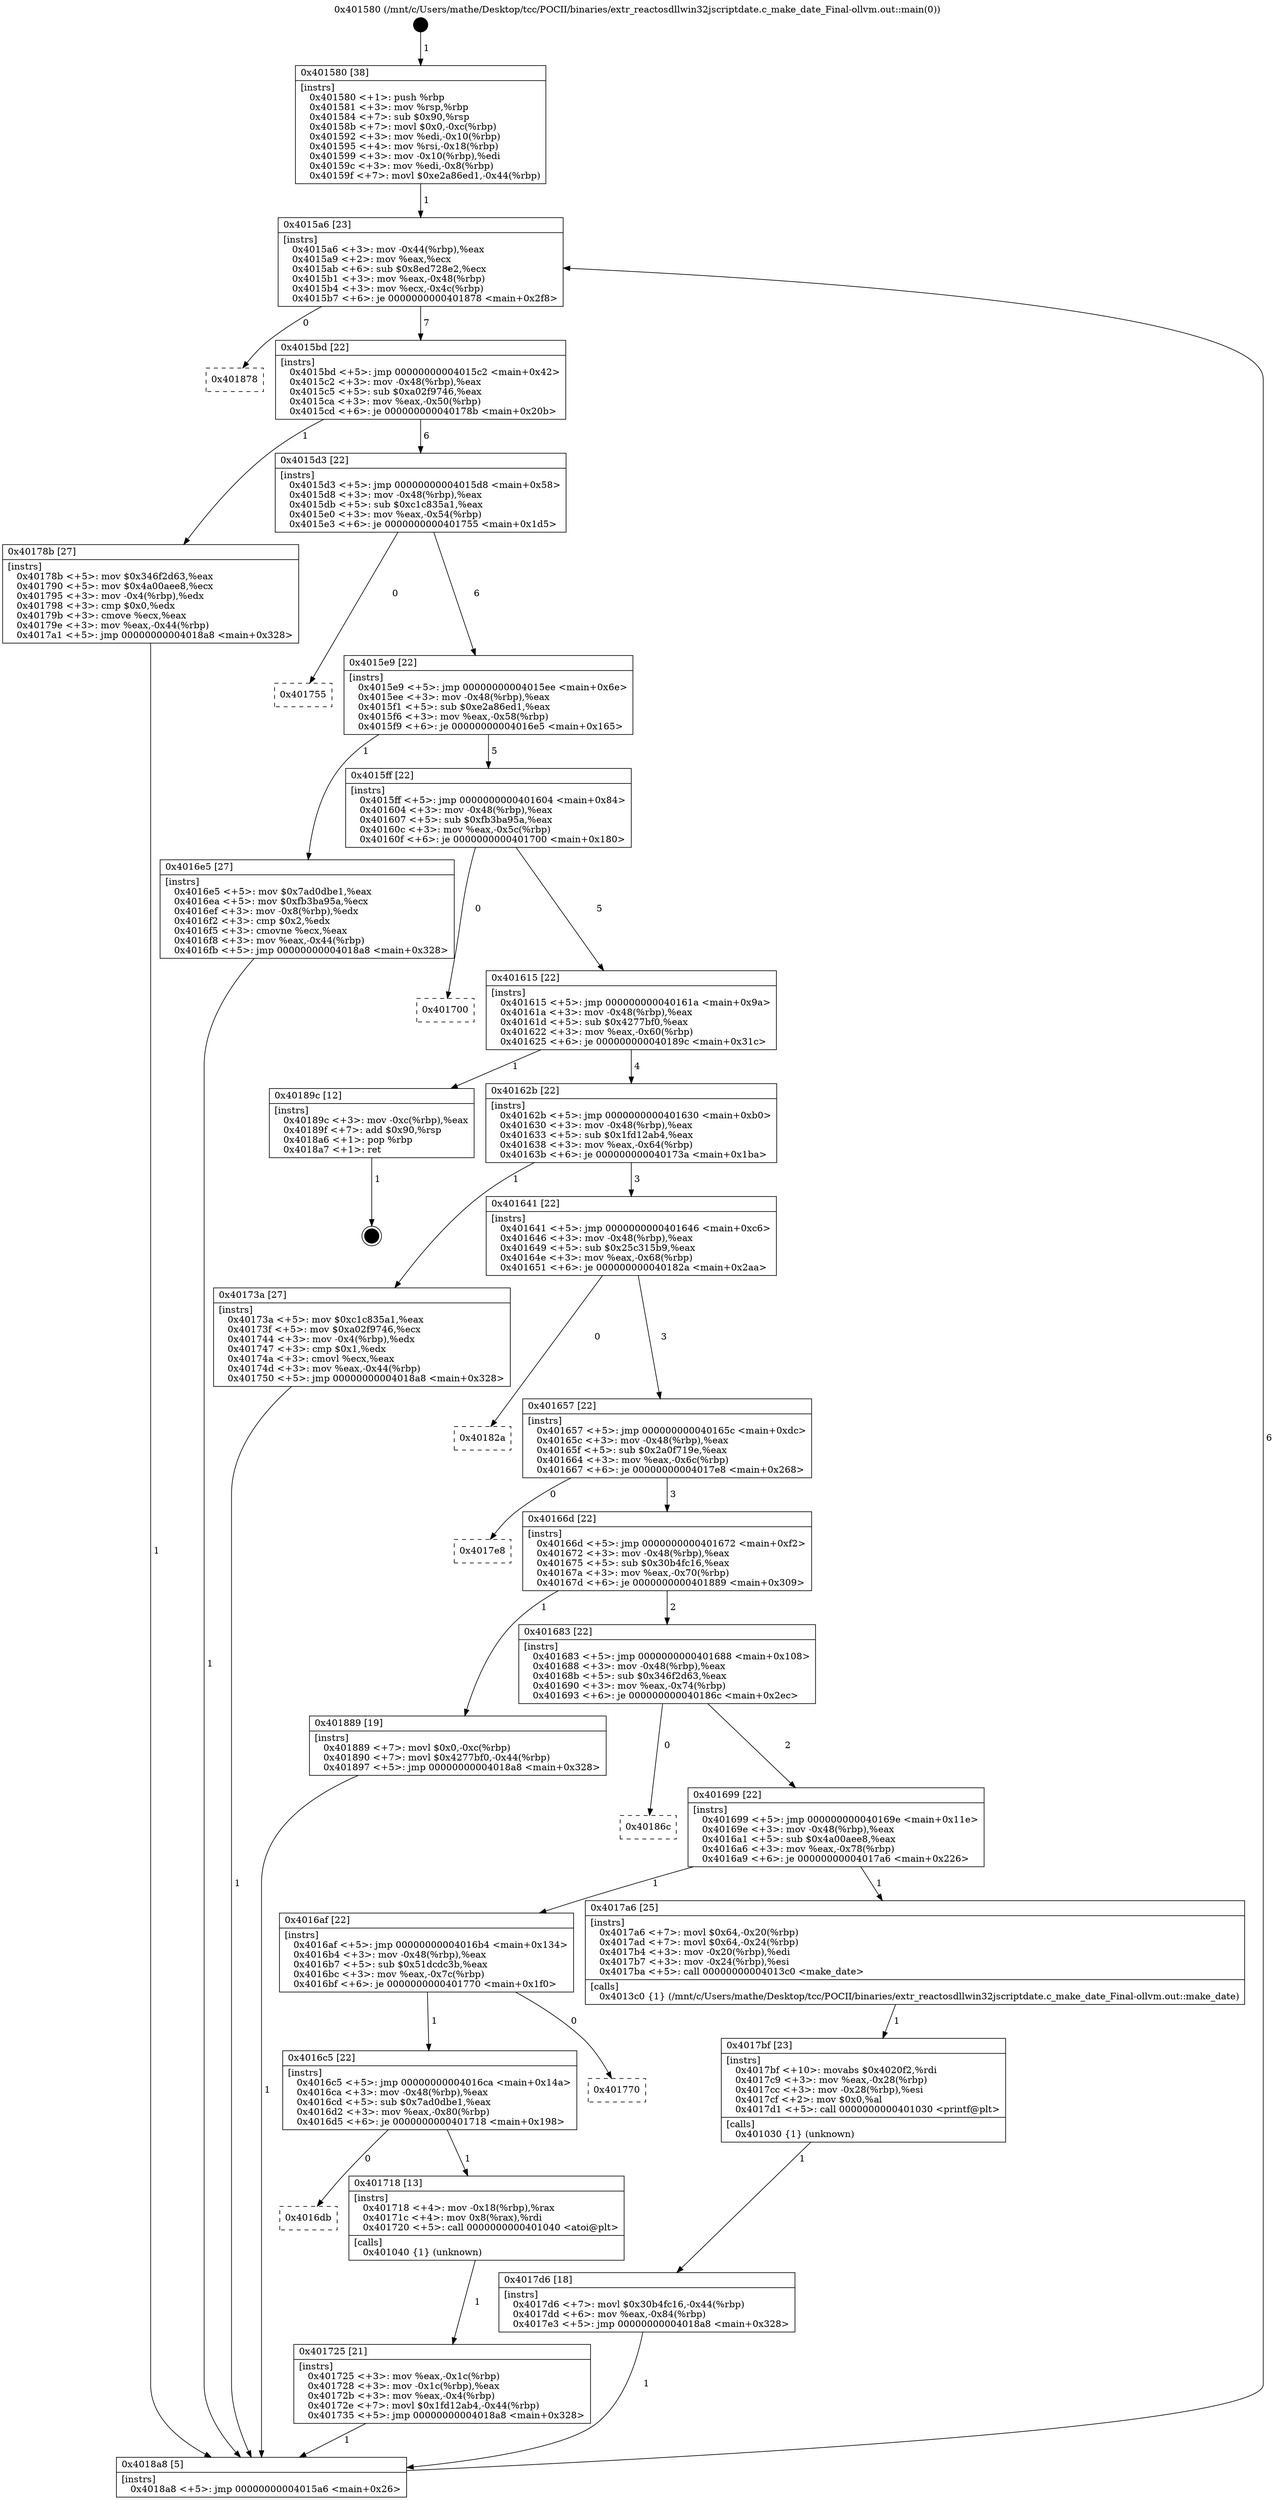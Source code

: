 digraph "0x401580" {
  label = "0x401580 (/mnt/c/Users/mathe/Desktop/tcc/POCII/binaries/extr_reactosdllwin32jscriptdate.c_make_date_Final-ollvm.out::main(0))"
  labelloc = "t"
  node[shape=record]

  Entry [label="",width=0.3,height=0.3,shape=circle,fillcolor=black,style=filled]
  "0x4015a6" [label="{
     0x4015a6 [23]\l
     | [instrs]\l
     &nbsp;&nbsp;0x4015a6 \<+3\>: mov -0x44(%rbp),%eax\l
     &nbsp;&nbsp;0x4015a9 \<+2\>: mov %eax,%ecx\l
     &nbsp;&nbsp;0x4015ab \<+6\>: sub $0x8ed728e2,%ecx\l
     &nbsp;&nbsp;0x4015b1 \<+3\>: mov %eax,-0x48(%rbp)\l
     &nbsp;&nbsp;0x4015b4 \<+3\>: mov %ecx,-0x4c(%rbp)\l
     &nbsp;&nbsp;0x4015b7 \<+6\>: je 0000000000401878 \<main+0x2f8\>\l
  }"]
  "0x401878" [label="{
     0x401878\l
  }", style=dashed]
  "0x4015bd" [label="{
     0x4015bd [22]\l
     | [instrs]\l
     &nbsp;&nbsp;0x4015bd \<+5\>: jmp 00000000004015c2 \<main+0x42\>\l
     &nbsp;&nbsp;0x4015c2 \<+3\>: mov -0x48(%rbp),%eax\l
     &nbsp;&nbsp;0x4015c5 \<+5\>: sub $0xa02f9746,%eax\l
     &nbsp;&nbsp;0x4015ca \<+3\>: mov %eax,-0x50(%rbp)\l
     &nbsp;&nbsp;0x4015cd \<+6\>: je 000000000040178b \<main+0x20b\>\l
  }"]
  Exit [label="",width=0.3,height=0.3,shape=circle,fillcolor=black,style=filled,peripheries=2]
  "0x40178b" [label="{
     0x40178b [27]\l
     | [instrs]\l
     &nbsp;&nbsp;0x40178b \<+5\>: mov $0x346f2d63,%eax\l
     &nbsp;&nbsp;0x401790 \<+5\>: mov $0x4a00aee8,%ecx\l
     &nbsp;&nbsp;0x401795 \<+3\>: mov -0x4(%rbp),%edx\l
     &nbsp;&nbsp;0x401798 \<+3\>: cmp $0x0,%edx\l
     &nbsp;&nbsp;0x40179b \<+3\>: cmove %ecx,%eax\l
     &nbsp;&nbsp;0x40179e \<+3\>: mov %eax,-0x44(%rbp)\l
     &nbsp;&nbsp;0x4017a1 \<+5\>: jmp 00000000004018a8 \<main+0x328\>\l
  }"]
  "0x4015d3" [label="{
     0x4015d3 [22]\l
     | [instrs]\l
     &nbsp;&nbsp;0x4015d3 \<+5\>: jmp 00000000004015d8 \<main+0x58\>\l
     &nbsp;&nbsp;0x4015d8 \<+3\>: mov -0x48(%rbp),%eax\l
     &nbsp;&nbsp;0x4015db \<+5\>: sub $0xc1c835a1,%eax\l
     &nbsp;&nbsp;0x4015e0 \<+3\>: mov %eax,-0x54(%rbp)\l
     &nbsp;&nbsp;0x4015e3 \<+6\>: je 0000000000401755 \<main+0x1d5\>\l
  }"]
  "0x4017d6" [label="{
     0x4017d6 [18]\l
     | [instrs]\l
     &nbsp;&nbsp;0x4017d6 \<+7\>: movl $0x30b4fc16,-0x44(%rbp)\l
     &nbsp;&nbsp;0x4017dd \<+6\>: mov %eax,-0x84(%rbp)\l
     &nbsp;&nbsp;0x4017e3 \<+5\>: jmp 00000000004018a8 \<main+0x328\>\l
  }"]
  "0x401755" [label="{
     0x401755\l
  }", style=dashed]
  "0x4015e9" [label="{
     0x4015e9 [22]\l
     | [instrs]\l
     &nbsp;&nbsp;0x4015e9 \<+5\>: jmp 00000000004015ee \<main+0x6e\>\l
     &nbsp;&nbsp;0x4015ee \<+3\>: mov -0x48(%rbp),%eax\l
     &nbsp;&nbsp;0x4015f1 \<+5\>: sub $0xe2a86ed1,%eax\l
     &nbsp;&nbsp;0x4015f6 \<+3\>: mov %eax,-0x58(%rbp)\l
     &nbsp;&nbsp;0x4015f9 \<+6\>: je 00000000004016e5 \<main+0x165\>\l
  }"]
  "0x4017bf" [label="{
     0x4017bf [23]\l
     | [instrs]\l
     &nbsp;&nbsp;0x4017bf \<+10\>: movabs $0x4020f2,%rdi\l
     &nbsp;&nbsp;0x4017c9 \<+3\>: mov %eax,-0x28(%rbp)\l
     &nbsp;&nbsp;0x4017cc \<+3\>: mov -0x28(%rbp),%esi\l
     &nbsp;&nbsp;0x4017cf \<+2\>: mov $0x0,%al\l
     &nbsp;&nbsp;0x4017d1 \<+5\>: call 0000000000401030 \<printf@plt\>\l
     | [calls]\l
     &nbsp;&nbsp;0x401030 \{1\} (unknown)\l
  }"]
  "0x4016e5" [label="{
     0x4016e5 [27]\l
     | [instrs]\l
     &nbsp;&nbsp;0x4016e5 \<+5\>: mov $0x7ad0dbe1,%eax\l
     &nbsp;&nbsp;0x4016ea \<+5\>: mov $0xfb3ba95a,%ecx\l
     &nbsp;&nbsp;0x4016ef \<+3\>: mov -0x8(%rbp),%edx\l
     &nbsp;&nbsp;0x4016f2 \<+3\>: cmp $0x2,%edx\l
     &nbsp;&nbsp;0x4016f5 \<+3\>: cmovne %ecx,%eax\l
     &nbsp;&nbsp;0x4016f8 \<+3\>: mov %eax,-0x44(%rbp)\l
     &nbsp;&nbsp;0x4016fb \<+5\>: jmp 00000000004018a8 \<main+0x328\>\l
  }"]
  "0x4015ff" [label="{
     0x4015ff [22]\l
     | [instrs]\l
     &nbsp;&nbsp;0x4015ff \<+5\>: jmp 0000000000401604 \<main+0x84\>\l
     &nbsp;&nbsp;0x401604 \<+3\>: mov -0x48(%rbp),%eax\l
     &nbsp;&nbsp;0x401607 \<+5\>: sub $0xfb3ba95a,%eax\l
     &nbsp;&nbsp;0x40160c \<+3\>: mov %eax,-0x5c(%rbp)\l
     &nbsp;&nbsp;0x40160f \<+6\>: je 0000000000401700 \<main+0x180\>\l
  }"]
  "0x4018a8" [label="{
     0x4018a8 [5]\l
     | [instrs]\l
     &nbsp;&nbsp;0x4018a8 \<+5\>: jmp 00000000004015a6 \<main+0x26\>\l
  }"]
  "0x401580" [label="{
     0x401580 [38]\l
     | [instrs]\l
     &nbsp;&nbsp;0x401580 \<+1\>: push %rbp\l
     &nbsp;&nbsp;0x401581 \<+3\>: mov %rsp,%rbp\l
     &nbsp;&nbsp;0x401584 \<+7\>: sub $0x90,%rsp\l
     &nbsp;&nbsp;0x40158b \<+7\>: movl $0x0,-0xc(%rbp)\l
     &nbsp;&nbsp;0x401592 \<+3\>: mov %edi,-0x10(%rbp)\l
     &nbsp;&nbsp;0x401595 \<+4\>: mov %rsi,-0x18(%rbp)\l
     &nbsp;&nbsp;0x401599 \<+3\>: mov -0x10(%rbp),%edi\l
     &nbsp;&nbsp;0x40159c \<+3\>: mov %edi,-0x8(%rbp)\l
     &nbsp;&nbsp;0x40159f \<+7\>: movl $0xe2a86ed1,-0x44(%rbp)\l
  }"]
  "0x401725" [label="{
     0x401725 [21]\l
     | [instrs]\l
     &nbsp;&nbsp;0x401725 \<+3\>: mov %eax,-0x1c(%rbp)\l
     &nbsp;&nbsp;0x401728 \<+3\>: mov -0x1c(%rbp),%eax\l
     &nbsp;&nbsp;0x40172b \<+3\>: mov %eax,-0x4(%rbp)\l
     &nbsp;&nbsp;0x40172e \<+7\>: movl $0x1fd12ab4,-0x44(%rbp)\l
     &nbsp;&nbsp;0x401735 \<+5\>: jmp 00000000004018a8 \<main+0x328\>\l
  }"]
  "0x401700" [label="{
     0x401700\l
  }", style=dashed]
  "0x401615" [label="{
     0x401615 [22]\l
     | [instrs]\l
     &nbsp;&nbsp;0x401615 \<+5\>: jmp 000000000040161a \<main+0x9a\>\l
     &nbsp;&nbsp;0x40161a \<+3\>: mov -0x48(%rbp),%eax\l
     &nbsp;&nbsp;0x40161d \<+5\>: sub $0x4277bf0,%eax\l
     &nbsp;&nbsp;0x401622 \<+3\>: mov %eax,-0x60(%rbp)\l
     &nbsp;&nbsp;0x401625 \<+6\>: je 000000000040189c \<main+0x31c\>\l
  }"]
  "0x4016db" [label="{
     0x4016db\l
  }", style=dashed]
  "0x40189c" [label="{
     0x40189c [12]\l
     | [instrs]\l
     &nbsp;&nbsp;0x40189c \<+3\>: mov -0xc(%rbp),%eax\l
     &nbsp;&nbsp;0x40189f \<+7\>: add $0x90,%rsp\l
     &nbsp;&nbsp;0x4018a6 \<+1\>: pop %rbp\l
     &nbsp;&nbsp;0x4018a7 \<+1\>: ret\l
  }"]
  "0x40162b" [label="{
     0x40162b [22]\l
     | [instrs]\l
     &nbsp;&nbsp;0x40162b \<+5\>: jmp 0000000000401630 \<main+0xb0\>\l
     &nbsp;&nbsp;0x401630 \<+3\>: mov -0x48(%rbp),%eax\l
     &nbsp;&nbsp;0x401633 \<+5\>: sub $0x1fd12ab4,%eax\l
     &nbsp;&nbsp;0x401638 \<+3\>: mov %eax,-0x64(%rbp)\l
     &nbsp;&nbsp;0x40163b \<+6\>: je 000000000040173a \<main+0x1ba\>\l
  }"]
  "0x401718" [label="{
     0x401718 [13]\l
     | [instrs]\l
     &nbsp;&nbsp;0x401718 \<+4\>: mov -0x18(%rbp),%rax\l
     &nbsp;&nbsp;0x40171c \<+4\>: mov 0x8(%rax),%rdi\l
     &nbsp;&nbsp;0x401720 \<+5\>: call 0000000000401040 \<atoi@plt\>\l
     | [calls]\l
     &nbsp;&nbsp;0x401040 \{1\} (unknown)\l
  }"]
  "0x40173a" [label="{
     0x40173a [27]\l
     | [instrs]\l
     &nbsp;&nbsp;0x40173a \<+5\>: mov $0xc1c835a1,%eax\l
     &nbsp;&nbsp;0x40173f \<+5\>: mov $0xa02f9746,%ecx\l
     &nbsp;&nbsp;0x401744 \<+3\>: mov -0x4(%rbp),%edx\l
     &nbsp;&nbsp;0x401747 \<+3\>: cmp $0x1,%edx\l
     &nbsp;&nbsp;0x40174a \<+3\>: cmovl %ecx,%eax\l
     &nbsp;&nbsp;0x40174d \<+3\>: mov %eax,-0x44(%rbp)\l
     &nbsp;&nbsp;0x401750 \<+5\>: jmp 00000000004018a8 \<main+0x328\>\l
  }"]
  "0x401641" [label="{
     0x401641 [22]\l
     | [instrs]\l
     &nbsp;&nbsp;0x401641 \<+5\>: jmp 0000000000401646 \<main+0xc6\>\l
     &nbsp;&nbsp;0x401646 \<+3\>: mov -0x48(%rbp),%eax\l
     &nbsp;&nbsp;0x401649 \<+5\>: sub $0x25c315b9,%eax\l
     &nbsp;&nbsp;0x40164e \<+3\>: mov %eax,-0x68(%rbp)\l
     &nbsp;&nbsp;0x401651 \<+6\>: je 000000000040182a \<main+0x2aa\>\l
  }"]
  "0x4016c5" [label="{
     0x4016c5 [22]\l
     | [instrs]\l
     &nbsp;&nbsp;0x4016c5 \<+5\>: jmp 00000000004016ca \<main+0x14a\>\l
     &nbsp;&nbsp;0x4016ca \<+3\>: mov -0x48(%rbp),%eax\l
     &nbsp;&nbsp;0x4016cd \<+5\>: sub $0x7ad0dbe1,%eax\l
     &nbsp;&nbsp;0x4016d2 \<+3\>: mov %eax,-0x80(%rbp)\l
     &nbsp;&nbsp;0x4016d5 \<+6\>: je 0000000000401718 \<main+0x198\>\l
  }"]
  "0x40182a" [label="{
     0x40182a\l
  }", style=dashed]
  "0x401657" [label="{
     0x401657 [22]\l
     | [instrs]\l
     &nbsp;&nbsp;0x401657 \<+5\>: jmp 000000000040165c \<main+0xdc\>\l
     &nbsp;&nbsp;0x40165c \<+3\>: mov -0x48(%rbp),%eax\l
     &nbsp;&nbsp;0x40165f \<+5\>: sub $0x2a0f719e,%eax\l
     &nbsp;&nbsp;0x401664 \<+3\>: mov %eax,-0x6c(%rbp)\l
     &nbsp;&nbsp;0x401667 \<+6\>: je 00000000004017e8 \<main+0x268\>\l
  }"]
  "0x401770" [label="{
     0x401770\l
  }", style=dashed]
  "0x4017e8" [label="{
     0x4017e8\l
  }", style=dashed]
  "0x40166d" [label="{
     0x40166d [22]\l
     | [instrs]\l
     &nbsp;&nbsp;0x40166d \<+5\>: jmp 0000000000401672 \<main+0xf2\>\l
     &nbsp;&nbsp;0x401672 \<+3\>: mov -0x48(%rbp),%eax\l
     &nbsp;&nbsp;0x401675 \<+5\>: sub $0x30b4fc16,%eax\l
     &nbsp;&nbsp;0x40167a \<+3\>: mov %eax,-0x70(%rbp)\l
     &nbsp;&nbsp;0x40167d \<+6\>: je 0000000000401889 \<main+0x309\>\l
  }"]
  "0x4016af" [label="{
     0x4016af [22]\l
     | [instrs]\l
     &nbsp;&nbsp;0x4016af \<+5\>: jmp 00000000004016b4 \<main+0x134\>\l
     &nbsp;&nbsp;0x4016b4 \<+3\>: mov -0x48(%rbp),%eax\l
     &nbsp;&nbsp;0x4016b7 \<+5\>: sub $0x51dcdc3b,%eax\l
     &nbsp;&nbsp;0x4016bc \<+3\>: mov %eax,-0x7c(%rbp)\l
     &nbsp;&nbsp;0x4016bf \<+6\>: je 0000000000401770 \<main+0x1f0\>\l
  }"]
  "0x401889" [label="{
     0x401889 [19]\l
     | [instrs]\l
     &nbsp;&nbsp;0x401889 \<+7\>: movl $0x0,-0xc(%rbp)\l
     &nbsp;&nbsp;0x401890 \<+7\>: movl $0x4277bf0,-0x44(%rbp)\l
     &nbsp;&nbsp;0x401897 \<+5\>: jmp 00000000004018a8 \<main+0x328\>\l
  }"]
  "0x401683" [label="{
     0x401683 [22]\l
     | [instrs]\l
     &nbsp;&nbsp;0x401683 \<+5\>: jmp 0000000000401688 \<main+0x108\>\l
     &nbsp;&nbsp;0x401688 \<+3\>: mov -0x48(%rbp),%eax\l
     &nbsp;&nbsp;0x40168b \<+5\>: sub $0x346f2d63,%eax\l
     &nbsp;&nbsp;0x401690 \<+3\>: mov %eax,-0x74(%rbp)\l
     &nbsp;&nbsp;0x401693 \<+6\>: je 000000000040186c \<main+0x2ec\>\l
  }"]
  "0x4017a6" [label="{
     0x4017a6 [25]\l
     | [instrs]\l
     &nbsp;&nbsp;0x4017a6 \<+7\>: movl $0x64,-0x20(%rbp)\l
     &nbsp;&nbsp;0x4017ad \<+7\>: movl $0x64,-0x24(%rbp)\l
     &nbsp;&nbsp;0x4017b4 \<+3\>: mov -0x20(%rbp),%edi\l
     &nbsp;&nbsp;0x4017b7 \<+3\>: mov -0x24(%rbp),%esi\l
     &nbsp;&nbsp;0x4017ba \<+5\>: call 00000000004013c0 \<make_date\>\l
     | [calls]\l
     &nbsp;&nbsp;0x4013c0 \{1\} (/mnt/c/Users/mathe/Desktop/tcc/POCII/binaries/extr_reactosdllwin32jscriptdate.c_make_date_Final-ollvm.out::make_date)\l
  }"]
  "0x40186c" [label="{
     0x40186c\l
  }", style=dashed]
  "0x401699" [label="{
     0x401699 [22]\l
     | [instrs]\l
     &nbsp;&nbsp;0x401699 \<+5\>: jmp 000000000040169e \<main+0x11e\>\l
     &nbsp;&nbsp;0x40169e \<+3\>: mov -0x48(%rbp),%eax\l
     &nbsp;&nbsp;0x4016a1 \<+5\>: sub $0x4a00aee8,%eax\l
     &nbsp;&nbsp;0x4016a6 \<+3\>: mov %eax,-0x78(%rbp)\l
     &nbsp;&nbsp;0x4016a9 \<+6\>: je 00000000004017a6 \<main+0x226\>\l
  }"]
  Entry -> "0x401580" [label=" 1"]
  "0x4015a6" -> "0x401878" [label=" 0"]
  "0x4015a6" -> "0x4015bd" [label=" 7"]
  "0x40189c" -> Exit [label=" 1"]
  "0x4015bd" -> "0x40178b" [label=" 1"]
  "0x4015bd" -> "0x4015d3" [label=" 6"]
  "0x401889" -> "0x4018a8" [label=" 1"]
  "0x4015d3" -> "0x401755" [label=" 0"]
  "0x4015d3" -> "0x4015e9" [label=" 6"]
  "0x4017d6" -> "0x4018a8" [label=" 1"]
  "0x4015e9" -> "0x4016e5" [label=" 1"]
  "0x4015e9" -> "0x4015ff" [label=" 5"]
  "0x4016e5" -> "0x4018a8" [label=" 1"]
  "0x401580" -> "0x4015a6" [label=" 1"]
  "0x4018a8" -> "0x4015a6" [label=" 6"]
  "0x4017bf" -> "0x4017d6" [label=" 1"]
  "0x4015ff" -> "0x401700" [label=" 0"]
  "0x4015ff" -> "0x401615" [label=" 5"]
  "0x4017a6" -> "0x4017bf" [label=" 1"]
  "0x401615" -> "0x40189c" [label=" 1"]
  "0x401615" -> "0x40162b" [label=" 4"]
  "0x40178b" -> "0x4018a8" [label=" 1"]
  "0x40162b" -> "0x40173a" [label=" 1"]
  "0x40162b" -> "0x401641" [label=" 3"]
  "0x40173a" -> "0x4018a8" [label=" 1"]
  "0x401641" -> "0x40182a" [label=" 0"]
  "0x401641" -> "0x401657" [label=" 3"]
  "0x401718" -> "0x401725" [label=" 1"]
  "0x401657" -> "0x4017e8" [label=" 0"]
  "0x401657" -> "0x40166d" [label=" 3"]
  "0x4016c5" -> "0x4016db" [label=" 0"]
  "0x40166d" -> "0x401889" [label=" 1"]
  "0x40166d" -> "0x401683" [label=" 2"]
  "0x401725" -> "0x4018a8" [label=" 1"]
  "0x401683" -> "0x40186c" [label=" 0"]
  "0x401683" -> "0x401699" [label=" 2"]
  "0x4016af" -> "0x4016c5" [label=" 1"]
  "0x401699" -> "0x4017a6" [label=" 1"]
  "0x401699" -> "0x4016af" [label=" 1"]
  "0x4016c5" -> "0x401718" [label=" 1"]
  "0x4016af" -> "0x401770" [label=" 0"]
}

